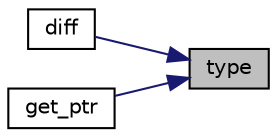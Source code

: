 digraph "type"
{
 // LATEX_PDF_SIZE
  edge [fontname="Helvetica",fontsize="10",labelfontname="Helvetica",labelfontsize="10"];
  node [fontname="Helvetica",fontsize="10",shape=record];
  rankdir="RL";
  Node1 [label="type",height=0.2,width=0.4,color="black", fillcolor="grey75", style="filled", fontcolor="black",tooltip="return the type of the JSON value (explicit)"];
  Node1 -> Node2 [dir="back",color="midnightblue",fontsize="10",style="solid",fontname="Helvetica"];
  Node2 [label="diff",height=0.2,width=0.4,color="black", fillcolor="white", style="filled",URL="$classnlohmann_1_1basic__json.html#a2fb1e92221746ff32c5f5c8ff1e7a7f7",tooltip="creates a diff as a JSON patch"];
  Node1 -> Node3 [dir="back",color="midnightblue",fontsize="10",style="solid",fontname="Helvetica"];
  Node3 [label="get_ptr",height=0.2,width=0.4,color="black", fillcolor="white", style="filled",URL="$classnlohmann_1_1basic__json.html#ac27278f706614ec358de7eea17be96ee",tooltip="get a pointer value (implicit)"];
}

